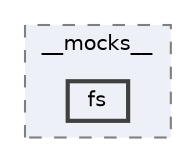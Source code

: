 digraph "packages/core/src/__mocks__/fs"
{
 // LATEX_PDF_SIZE
  bgcolor="transparent";
  edge [fontname=Helvetica,fontsize=10,labelfontname=Helvetica,labelfontsize=10];
  node [fontname=Helvetica,fontsize=10,shape=box,height=0.2,width=0.4];
  compound=true
  subgraph clusterdir_9913ebc70a79a25c2017d803fdc46673 {
    graph [ bgcolor="#edf0f7", pencolor="grey50", label="__mocks__", fontname=Helvetica,fontsize=10 style="filled,dashed", URL="dir_9913ebc70a79a25c2017d803fdc46673.html",tooltip=""]
  dir_4ab4318fd5436558244b1bd2945c316b [label="fs", fillcolor="#edf0f7", color="grey25", style="filled,bold", URL="dir_4ab4318fd5436558244b1bd2945c316b.html",tooltip=""];
  }
}
